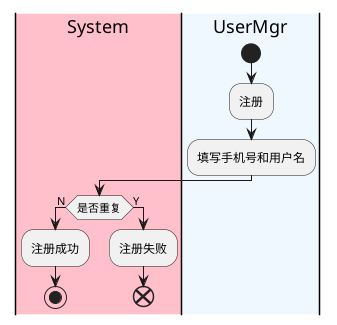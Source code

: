 @startuml
'https://plantuml.com/activity-diagram-beta
|#pink|System|
|#aliceblue|UserMgr|
start
:注册;
:填写手机号和用户名;
|System|
if (是否重复) is (N) then
:注册成功;
  stop
else (Y)
:注册失败;
end
@enduml


